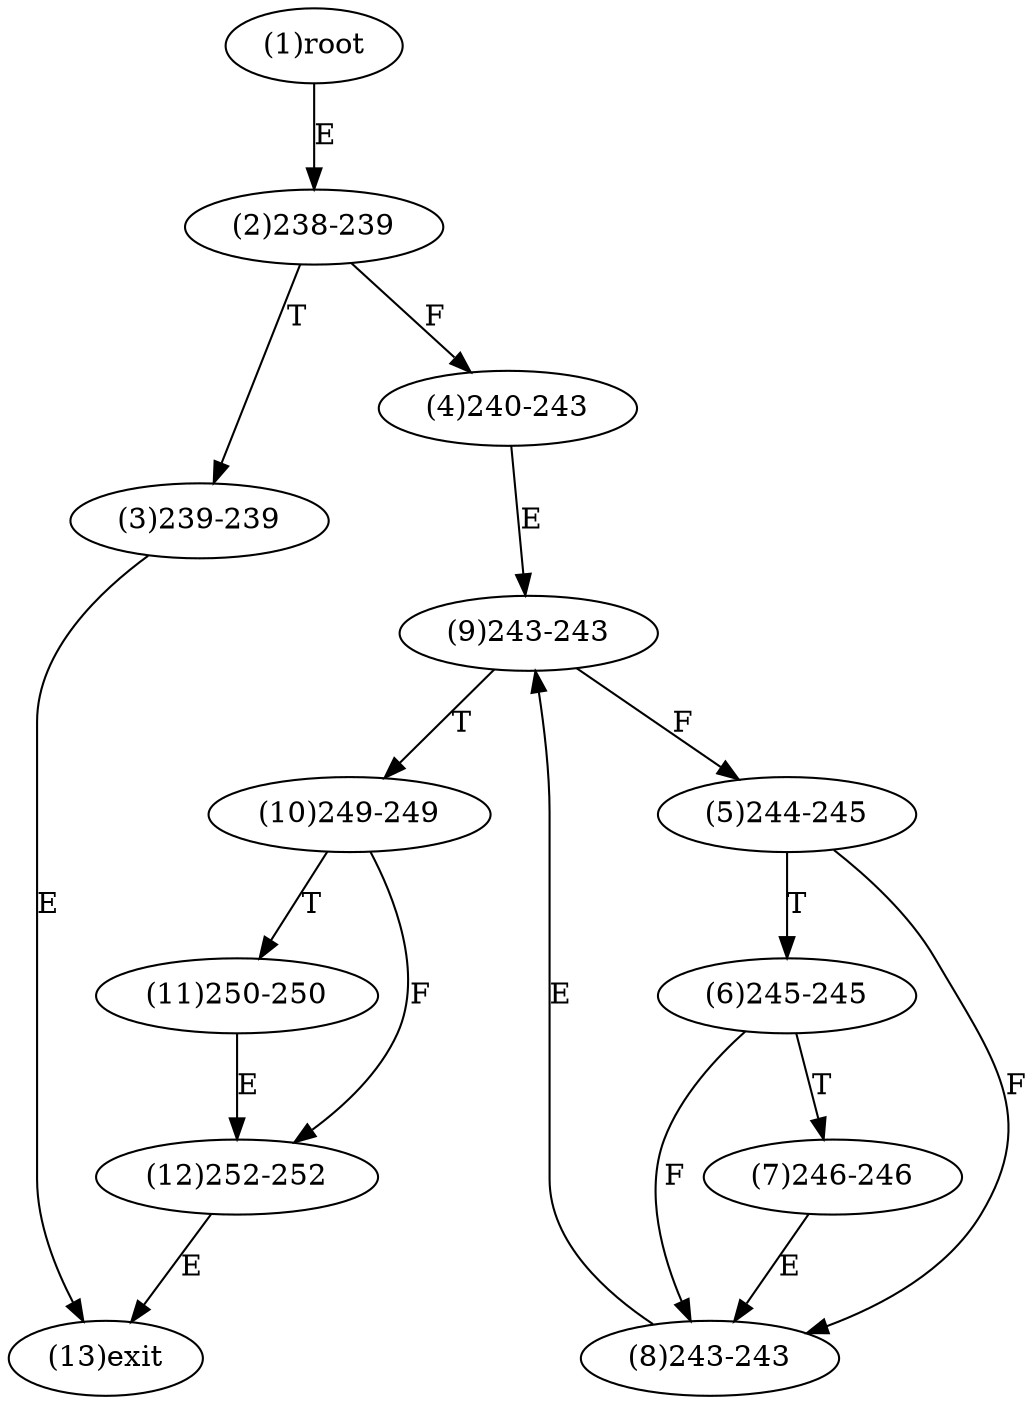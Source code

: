 digraph "" { 
1[ label="(1)root"];
2[ label="(2)238-239"];
3[ label="(3)239-239"];
4[ label="(4)240-243"];
5[ label="(5)244-245"];
6[ label="(6)245-245"];
7[ label="(7)246-246"];
8[ label="(8)243-243"];
9[ label="(9)243-243"];
10[ label="(10)249-249"];
11[ label="(11)250-250"];
12[ label="(12)252-252"];
13[ label="(13)exit"];
1->2[ label="E"];
2->4[ label="F"];
2->3[ label="T"];
3->13[ label="E"];
4->9[ label="E"];
5->8[ label="F"];
5->6[ label="T"];
6->8[ label="F"];
6->7[ label="T"];
7->8[ label="E"];
8->9[ label="E"];
9->5[ label="F"];
9->10[ label="T"];
10->12[ label="F"];
10->11[ label="T"];
11->12[ label="E"];
12->13[ label="E"];
}